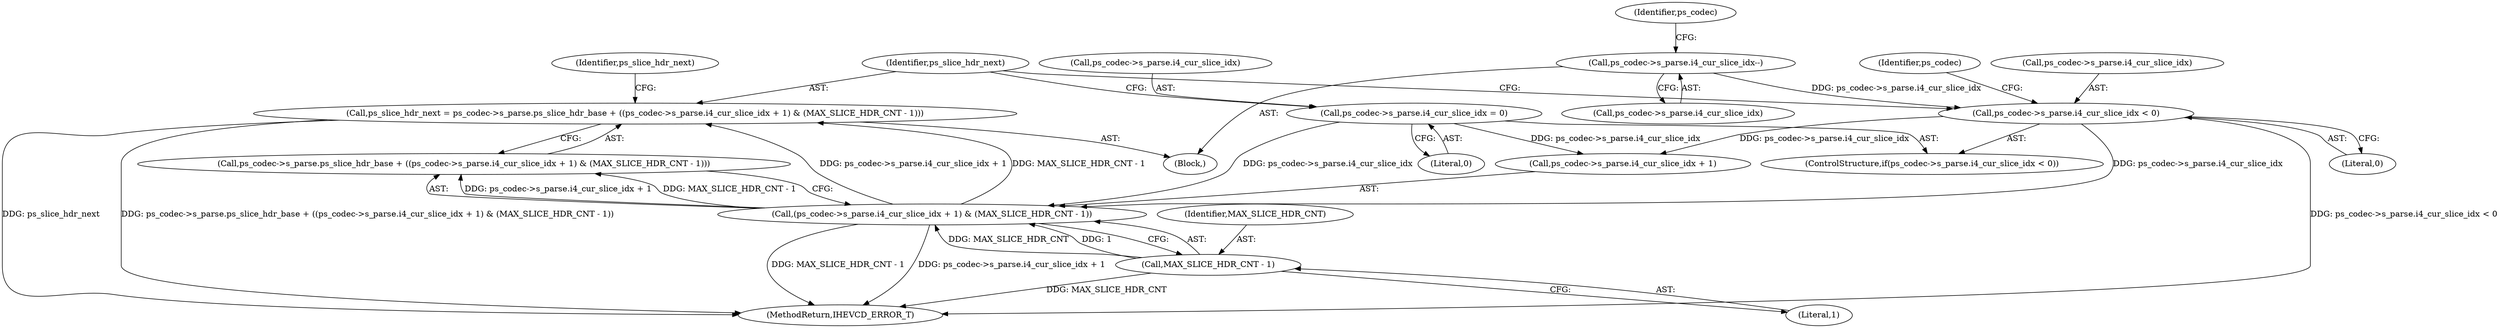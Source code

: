 digraph "0_Android_a1424724a00d62ac5efa0e27953eed66850d662f@pointer" {
"1000328" [label="(Call,ps_slice_hdr_next = ps_codec->s_parse.ps_slice_hdr_base + ((ps_codec->s_parse.i4_cur_slice_idx + 1) & (MAX_SLICE_HDR_CNT - 1)))"];
"1000336" [label="(Call,(ps_codec->s_parse.i4_cur_slice_idx + 1) & (MAX_SLICE_HDR_CNT - 1))"];
"1000314" [label="(Call,ps_codec->s_parse.i4_cur_slice_idx < 0)"];
"1000307" [label="(Call,ps_codec->s_parse.i4_cur_slice_idx--)"];
"1000321" [label="(Call,ps_codec->s_parse.i4_cur_slice_idx = 0)"];
"1000344" [label="(Call,MAX_SLICE_HDR_CNT - 1)"];
"1000313" [label="(ControlStructure,if(ps_codec->s_parse.i4_cur_slice_idx < 0))"];
"1000317" [label="(Identifier,ps_codec)"];
"1000322" [label="(Call,ps_codec->s_parse.i4_cur_slice_idx)"];
"1000307" [label="(Call,ps_codec->s_parse.i4_cur_slice_idx--)"];
"1000324" [label="(Identifier,ps_codec)"];
"1000346" [label="(Literal,1)"];
"1002606" [label="(MethodReturn,IHEVCD_ERROR_T)"];
"1000327" [label="(Literal,0)"];
"1000314" [label="(Call,ps_codec->s_parse.i4_cur_slice_idx < 0)"];
"1000329" [label="(Identifier,ps_slice_hdr_next)"];
"1000337" [label="(Call,ps_codec->s_parse.i4_cur_slice_idx + 1)"];
"1000308" [label="(Call,ps_codec->s_parse.i4_cur_slice_idx)"];
"1000328" [label="(Call,ps_slice_hdr_next = ps_codec->s_parse.ps_slice_hdr_base + ((ps_codec->s_parse.i4_cur_slice_idx + 1) & (MAX_SLICE_HDR_CNT - 1)))"];
"1000330" [label="(Call,ps_codec->s_parse.ps_slice_hdr_base + ((ps_codec->s_parse.i4_cur_slice_idx + 1) & (MAX_SLICE_HDR_CNT - 1)))"];
"1000300" [label="(Block,)"];
"1000320" [label="(Literal,0)"];
"1000345" [label="(Identifier,MAX_SLICE_HDR_CNT)"];
"1000344" [label="(Call,MAX_SLICE_HDR_CNT - 1)"];
"1000321" [label="(Call,ps_codec->s_parse.i4_cur_slice_idx = 0)"];
"1000336" [label="(Call,(ps_codec->s_parse.i4_cur_slice_idx + 1) & (MAX_SLICE_HDR_CNT - 1))"];
"1000349" [label="(Identifier,ps_slice_hdr_next)"];
"1000315" [label="(Call,ps_codec->s_parse.i4_cur_slice_idx)"];
"1000328" -> "1000300"  [label="AST: "];
"1000328" -> "1000330"  [label="CFG: "];
"1000329" -> "1000328"  [label="AST: "];
"1000330" -> "1000328"  [label="AST: "];
"1000349" -> "1000328"  [label="CFG: "];
"1000328" -> "1002606"  [label="DDG: ps_slice_hdr_next"];
"1000328" -> "1002606"  [label="DDG: ps_codec->s_parse.ps_slice_hdr_base + ((ps_codec->s_parse.i4_cur_slice_idx + 1) & (MAX_SLICE_HDR_CNT - 1))"];
"1000336" -> "1000328"  [label="DDG: ps_codec->s_parse.i4_cur_slice_idx + 1"];
"1000336" -> "1000328"  [label="DDG: MAX_SLICE_HDR_CNT - 1"];
"1000336" -> "1000330"  [label="AST: "];
"1000336" -> "1000344"  [label="CFG: "];
"1000337" -> "1000336"  [label="AST: "];
"1000344" -> "1000336"  [label="AST: "];
"1000330" -> "1000336"  [label="CFG: "];
"1000336" -> "1002606"  [label="DDG: MAX_SLICE_HDR_CNT - 1"];
"1000336" -> "1002606"  [label="DDG: ps_codec->s_parse.i4_cur_slice_idx + 1"];
"1000336" -> "1000330"  [label="DDG: ps_codec->s_parse.i4_cur_slice_idx + 1"];
"1000336" -> "1000330"  [label="DDG: MAX_SLICE_HDR_CNT - 1"];
"1000314" -> "1000336"  [label="DDG: ps_codec->s_parse.i4_cur_slice_idx"];
"1000321" -> "1000336"  [label="DDG: ps_codec->s_parse.i4_cur_slice_idx"];
"1000344" -> "1000336"  [label="DDG: MAX_SLICE_HDR_CNT"];
"1000344" -> "1000336"  [label="DDG: 1"];
"1000314" -> "1000313"  [label="AST: "];
"1000314" -> "1000320"  [label="CFG: "];
"1000315" -> "1000314"  [label="AST: "];
"1000320" -> "1000314"  [label="AST: "];
"1000324" -> "1000314"  [label="CFG: "];
"1000329" -> "1000314"  [label="CFG: "];
"1000314" -> "1002606"  [label="DDG: ps_codec->s_parse.i4_cur_slice_idx < 0"];
"1000307" -> "1000314"  [label="DDG: ps_codec->s_parse.i4_cur_slice_idx"];
"1000314" -> "1000337"  [label="DDG: ps_codec->s_parse.i4_cur_slice_idx"];
"1000307" -> "1000300"  [label="AST: "];
"1000307" -> "1000308"  [label="CFG: "];
"1000308" -> "1000307"  [label="AST: "];
"1000317" -> "1000307"  [label="CFG: "];
"1000321" -> "1000313"  [label="AST: "];
"1000321" -> "1000327"  [label="CFG: "];
"1000322" -> "1000321"  [label="AST: "];
"1000327" -> "1000321"  [label="AST: "];
"1000329" -> "1000321"  [label="CFG: "];
"1000321" -> "1000337"  [label="DDG: ps_codec->s_parse.i4_cur_slice_idx"];
"1000344" -> "1000346"  [label="CFG: "];
"1000345" -> "1000344"  [label="AST: "];
"1000346" -> "1000344"  [label="AST: "];
"1000344" -> "1002606"  [label="DDG: MAX_SLICE_HDR_CNT"];
}

